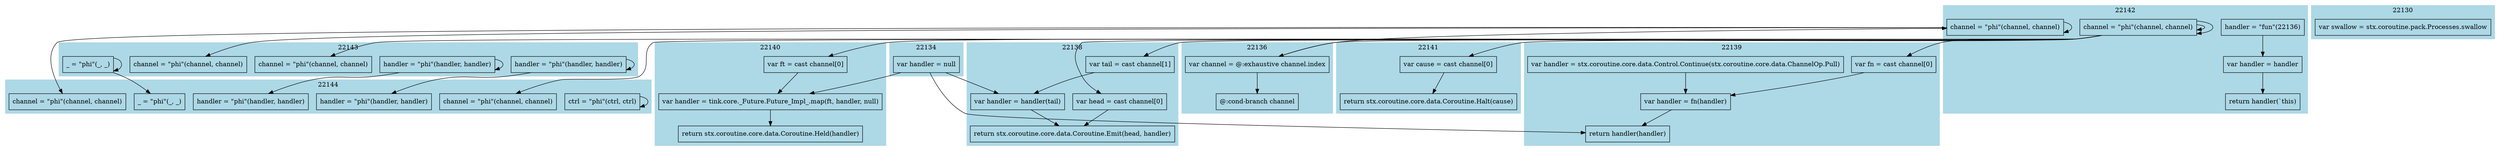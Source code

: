 digraph graphname {
e22144_true_0 -> e22144_true_0;
e22143_true_0 -> e22143_true_0;
e22143_true_0 -> e22144_true_1;
e22143_true_1 -> e22143_true_1;
e22143_true_1 -> e22144_true_2;
e22142_true_0 -> e22141_false_0;
e22142_true_0 -> e22142_true_0;
e22142_true_0 -> e22140_false_0;
e22142_true_0 -> e22139_false_0;
e22142_true_0 -> e22138_false_1;
e22142_true_0 -> e22138_false_0;
e22142_true_0 -> e22136_false_0;
e22142_true_0 -> e22142_true_0;
e22142_true_0 -> e22143_true_2;
e22142_true_0 -> e22144_true_3;
e22142_true_1 -> e22142_true_1;
e22142_true_1 -> e22143_true_3;
e22142_true_1 -> e22144_true_4;
e22143_true_4 -> e22143_true_4;
e22143_true_4 -> e22144_true_5;
e22134_false_0 -> e22140_false_1;
e22134_false_0 -> e22139_false_3;
e22134_false_0 -> e22138_false_2;
e22136_false_0 -> e22142_true_1;
e22136_false_0 -> e22136_false_1;
e22138_false_0 -> e22138_false_2;
e22138_false_1 -> e22138_false_3;
e22138_false_2 -> e22138_false_3;
e22139_false_0 -> e22139_false_2;
e22139_false_1 -> e22139_false_2;
e22139_false_2 -> e22139_false_3;
e22140_false_0 -> e22140_false_1;
e22140_false_1 -> e22140_false_2;
e22141_false_0 -> e22141_false_1;
e22142_false_0 -> e22142_false_1;
e22142_false_1 -> e22142_false_2;
subgraph cluster_22144 {
label=22144;
style=filled;
color=lightblue;
e22144_true_5[shape=box,label="handler = \"phi\"(handler, handler)"];
e22144_true_4[shape=box,label="channel = \"phi\"(channel, channel)"];
e22144_true_3[shape=box,label="channel = \"phi\"(channel, channel)"];
e22144_true_2[shape=box,label="handler = \"phi\"(handler, handler)"];
e22144_true_1[shape=box,label="_ = \"phi\"(_, _)"];
e22144_true_0[shape=box,label="ctrl = \"phi\"(ctrl, ctrl)"];
}
subgraph cluster_22143 {
label=22143;
style=filled;
color=lightblue;
e22143_true_4[shape=box,label="handler = \"phi\"(handler, handler)"];
e22143_true_3[shape=box,label="channel = \"phi\"(channel, channel)"];
e22143_true_2[shape=box,label="channel = \"phi\"(channel, channel)"];
e22143_true_1[shape=box,label="handler = \"phi\"(handler, handler)"];
e22143_true_0[shape=box,label="_ = \"phi\"(_, _)"];
}
subgraph cluster_22142 {
label=22142;
style=filled;
color=lightblue;
e22142_false_2[shape=box,label="return handler(`this)"];
e22142_false_1[shape=box,label="var handler = handler"];
e22142_false_0[shape=box,label="handler = \"fun\"(22136)"];
e22142_true_1[shape=box,label="channel = \"phi\"(channel, channel)"];
e22142_true_0[shape=box,label="channel = \"phi\"(channel, channel)"];
}
subgraph cluster_22141 {
label=22141;
style=filled;
color=lightblue;
e22141_false_1[shape=box,label="return stx.coroutine.core.data.Coroutine.Halt(cause)"];
e22141_false_0[shape=box,label="var cause = cast channel[0]"];
}
subgraph cluster_22140 {
label=22140;
style=filled;
color=lightblue;
e22140_false_2[shape=box,label="return stx.coroutine.core.data.Coroutine.Held(handler)"];
e22140_false_1[shape=box,label="var handler = tink.core._Future.Future_Impl_.map(ft, handler, null)"];
e22140_false_0[shape=box,label="var ft = cast channel[0]"];
}
subgraph cluster_22139 {
label=22139;
style=filled;
color=lightblue;
e22139_false_3[shape=box,label="return handler(handler)"];
e22139_false_2[shape=box,label="var handler = fn(handler)"];
e22139_false_1[shape=box,label="var handler = stx.coroutine.core.data.Control.Continue(stx.coroutine.core.data.ChannelOp.Pull)"];
e22139_false_0[shape=box,label="var fn = cast channel[0]"];
}
subgraph cluster_22138 {
label=22138;
style=filled;
color=lightblue;
e22138_false_3[shape=box,label="return stx.coroutine.core.data.Coroutine.Emit(head, handler)"];
e22138_false_2[shape=box,label="var handler = handler(tail)"];
e22138_false_1[shape=box,label="var head = cast channel[0]"];
e22138_false_0[shape=box,label="var tail = cast channel[1]"];
}
subgraph cluster_22136 {
label=22136;
style=filled;
color=lightblue;
e22136_false_1[shape=box,label="@:cond-branch channel"];
e22136_false_0[shape=box,label="var channel = @:exhaustive channel.index"];
}
subgraph cluster_22134 {
label=22134;
style=filled;
color=lightblue;
e22134_false_0[shape=box,label="var handler = null"];
}
subgraph cluster_22130 {
label=22130;
style=filled;
color=lightblue;
e22130_false_0[shape=box,label="var swallow = stx.coroutine.pack.Processes.swallow"];
}
}
